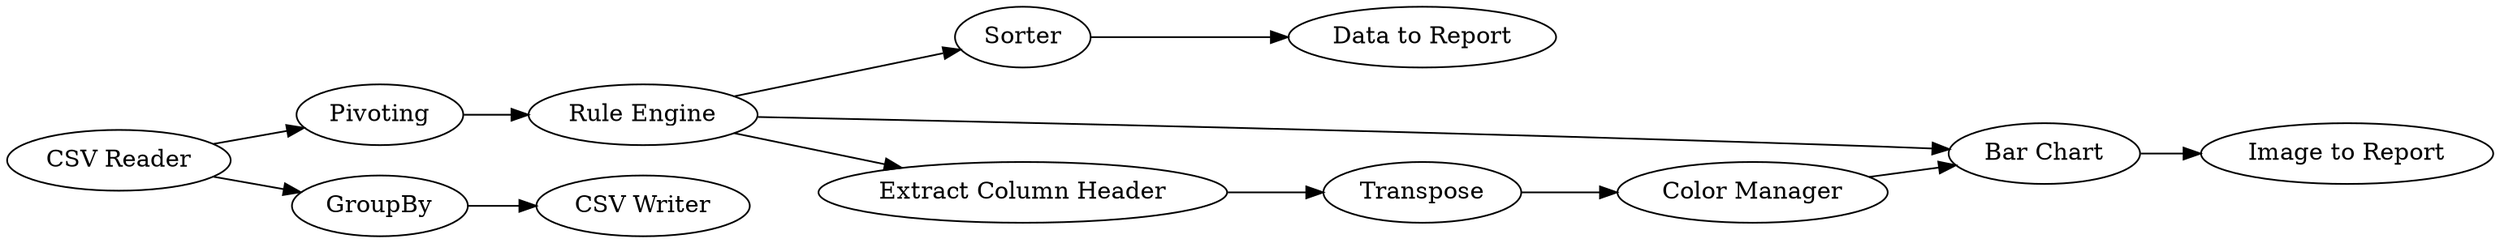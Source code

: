 digraph {
	2 [label=Pivoting]
	4 [label=Sorter]
	6 [label="Color Manager"]
	7 [label="Bar Chart"]
	8 [label="Extract Column Header"]
	9 [label=Transpose]
	10 [label="Image to Report"]
	11 [label="Data to Report"]
	12 [label="Rule Engine"]
	15 [label="CSV Writer"]
	16 [label=GroupBy]
	17 [label="CSV Reader"]
	2 -> 12
	4 -> 11
	6 -> 7
	7 -> 10
	8 -> 9
	9 -> 6
	12 -> 8
	12 -> 4
	12 -> 7
	16 -> 15
	17 -> 16
	17 -> 2
	rankdir=LR
}
